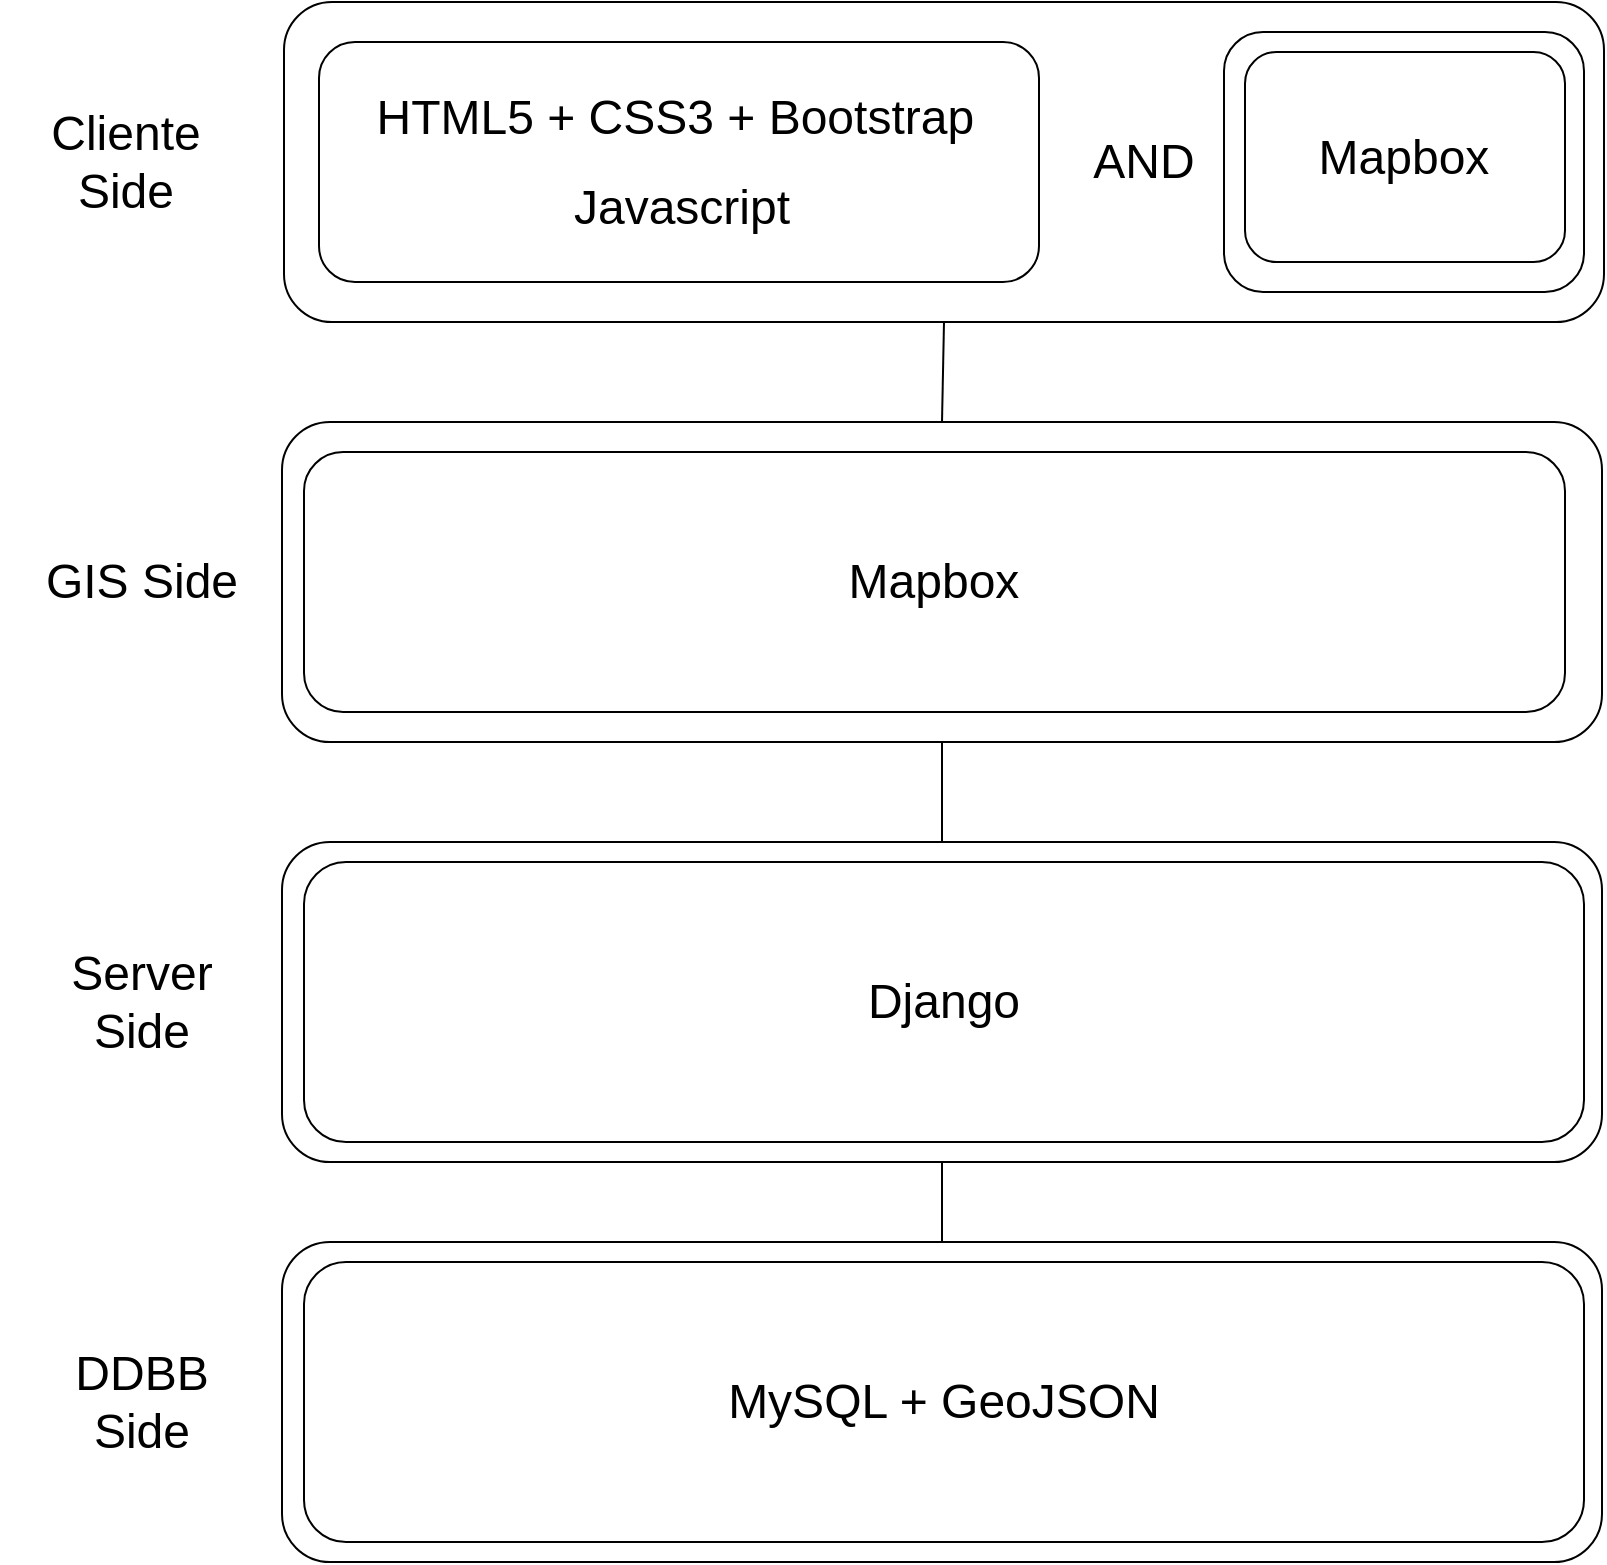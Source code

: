 <mxfile version="17.4.1" type="device"><diagram id="8WLds-BAEwIm1vF-UxHz" name="Page-1"><mxGraphModel dx="1662" dy="814" grid="1" gridSize="10" guides="1" tooltips="1" connect="1" arrows="1" fold="1" page="1" pageScale="1" pageWidth="827" pageHeight="1169" math="0" shadow="0"><root><mxCell id="0"/><mxCell id="1" parent="0"/><mxCell id="u8bwzOnkcAJJS9vUKh3x-2" value="" style="rounded=1;whiteSpace=wrap;html=1;" parent="1" vertex="1"><mxGeometry x="149" y="650" width="660" height="160" as="geometry"/></mxCell><mxCell id="u8bwzOnkcAJJS9vUKh3x-3" value="&lt;font style=&quot;font-size: 24px&quot;&gt;Server Side&lt;/font&gt;" style="text;html=1;strokeColor=none;fillColor=none;align=center;verticalAlign=middle;whiteSpace=wrap;rounded=0;" parent="1" vertex="1"><mxGeometry x="19" y="682.5" width="120" height="95" as="geometry"/></mxCell><mxCell id="u8bwzOnkcAJJS9vUKh3x-4" value="&lt;span style=&quot;font-size: 24px&quot;&gt;DDBB Side&lt;/span&gt;" style="text;html=1;strokeColor=none;fillColor=none;align=center;verticalAlign=middle;whiteSpace=wrap;rounded=0;" parent="1" vertex="1"><mxGeometry x="19" y="882.5" width="120" height="95" as="geometry"/></mxCell><mxCell id="u8bwzOnkcAJJS9vUKh3x-5" value="" style="rounded=1;whiteSpace=wrap;html=1;" parent="1" vertex="1"><mxGeometry x="149" y="850" width="660" height="160" as="geometry"/></mxCell><mxCell id="u8bwzOnkcAJJS9vUKh3x-6" value="" style="rounded=1;whiteSpace=wrap;html=1;" parent="1" vertex="1"><mxGeometry x="160" y="860" width="640" height="140" as="geometry"/></mxCell><mxCell id="u8bwzOnkcAJJS9vUKh3x-8" value="MySQL + GeoJSON" style="text;html=1;strokeColor=none;fillColor=none;align=center;verticalAlign=middle;whiteSpace=wrap;rounded=0;fontSize=24;" parent="1" vertex="1"><mxGeometry x="370" y="915" width="220" height="30" as="geometry"/></mxCell><mxCell id="u8bwzOnkcAJJS9vUKh3x-11" value="" style="endArrow=none;html=1;rounded=0;fontSize=24;exitX=0.5;exitY=0;exitDx=0;exitDy=0;entryX=0.5;entryY=1;entryDx=0;entryDy=0;" parent="1" source="u8bwzOnkcAJJS9vUKh3x-5" target="u8bwzOnkcAJJS9vUKh3x-2" edge="1"><mxGeometry width="50" height="50" relative="1" as="geometry"><mxPoint x="390" y="750" as="sourcePoint"/><mxPoint x="440" y="700" as="targetPoint"/></mxGeometry></mxCell><mxCell id="u8bwzOnkcAJJS9vUKh3x-12" value="" style="rounded=1;whiteSpace=wrap;html=1;fontSize=24;" parent="1" vertex="1"><mxGeometry x="160" y="660" width="640" height="140" as="geometry"/></mxCell><mxCell id="u8bwzOnkcAJJS9vUKh3x-15" value="Django" style="text;html=1;strokeColor=none;fillColor=none;align=center;verticalAlign=middle;whiteSpace=wrap;rounded=0;fontSize=24;" parent="1" vertex="1"><mxGeometry x="425" y="715" width="110" height="30" as="geometry"/></mxCell><mxCell id="u8bwzOnkcAJJS9vUKh3x-32" value="" style="rounded=1;whiteSpace=wrap;html=1;" parent="1" vertex="1"><mxGeometry x="149" y="440" width="660" height="160" as="geometry"/></mxCell><mxCell id="u8bwzOnkcAJJS9vUKh3x-33" value="&lt;font style=&quot;font-size: 24px&quot;&gt;GIS Side&lt;/font&gt;" style="text;html=1;strokeColor=none;fillColor=none;align=center;verticalAlign=middle;whiteSpace=wrap;rounded=0;fontSize=18;" parent="1" vertex="1"><mxGeometry x="24" y="490" width="110" height="60" as="geometry"/></mxCell><mxCell id="u8bwzOnkcAJJS9vUKh3x-41" value="" style="endArrow=none;html=1;rounded=0;fontSize=24;entryX=0.5;entryY=1;entryDx=0;entryDy=0;exitX=0.5;exitY=0;exitDx=0;exitDy=0;" parent="1" source="u8bwzOnkcAJJS9vUKh3x-2" target="u8bwzOnkcAJJS9vUKh3x-32" edge="1"><mxGeometry width="50" height="50" relative="1" as="geometry"><mxPoint x="310" y="610" as="sourcePoint"/><mxPoint x="360" y="560" as="targetPoint"/></mxGeometry></mxCell><mxCell id="u8bwzOnkcAJJS9vUKh3x-43" value="" style="rounded=1;whiteSpace=wrap;html=1;" parent="1" vertex="1"><mxGeometry x="150" y="230" width="660" height="160" as="geometry"/></mxCell><mxCell id="u8bwzOnkcAJJS9vUKh3x-44" value="&lt;font style=&quot;font-size: 24px&quot;&gt;Cliente Side&lt;/font&gt;" style="text;html=1;strokeColor=none;fillColor=none;align=center;verticalAlign=middle;whiteSpace=wrap;rounded=0;fontSize=18;" parent="1" vertex="1"><mxGeometry x="8" y="280" width="126" height="60" as="geometry"/></mxCell><mxCell id="u8bwzOnkcAJJS9vUKh3x-47" value="" style="rounded=1;whiteSpace=wrap;html=1;" parent="1" vertex="1"><mxGeometry x="160" y="455" width="630.5" height="130" as="geometry"/></mxCell><mxCell id="u8bwzOnkcAJJS9vUKh3x-48" value="&lt;font style=&quot;font-size: 24px&quot;&gt;Mapbox&lt;/font&gt;" style="text;html=1;strokeColor=none;fillColor=none;align=center;verticalAlign=middle;whiteSpace=wrap;rounded=0;fontSize=18;" parent="1" vertex="1"><mxGeometry x="410" y="500" width="130" height="40" as="geometry"/></mxCell><mxCell id="u8bwzOnkcAJJS9vUKh3x-49" value="" style="rounded=1;whiteSpace=wrap;html=1;" parent="1" vertex="1"><mxGeometry x="620" y="245" width="180" height="130" as="geometry"/></mxCell><mxCell id="u8bwzOnkcAJJS9vUKh3x-51" value="AND" style="text;html=1;strokeColor=none;fillColor=none;align=center;verticalAlign=middle;whiteSpace=wrap;rounded=0;fontSize=24;" parent="1" vertex="1"><mxGeometry x="550" y="295" width="60" height="30" as="geometry"/></mxCell><mxCell id="u8bwzOnkcAJJS9vUKh3x-53" value="" style="rounded=1;whiteSpace=wrap;html=1;" parent="1" vertex="1"><mxGeometry x="167.5" y="250" width="360" height="120" as="geometry"/></mxCell><mxCell id="u8bwzOnkcAJJS9vUKh3x-59" value="" style="rounded=1;whiteSpace=wrap;html=1;" parent="1" vertex="1"><mxGeometry x="630.5" y="255" width="160" height="105" as="geometry"/></mxCell><mxCell id="u8bwzOnkcAJJS9vUKh3x-54" value="&lt;span style=&quot;font-size: 24px&quot;&gt;HTML5 + CSS3 + Bootstrap&amp;nbsp;&lt;/span&gt;" style="text;html=1;strokeColor=none;fillColor=none;align=center;verticalAlign=middle;whiteSpace=wrap;rounded=0;fontSize=18;" parent="1" vertex="1"><mxGeometry x="177.5" y="250" width="342" height="75" as="geometry"/></mxCell><mxCell id="u8bwzOnkcAJJS9vUKh3x-56" value="&lt;span style=&quot;font-size: 24px&quot;&gt;Javascript&lt;/span&gt;" style="text;html=1;strokeColor=none;fillColor=none;align=center;verticalAlign=middle;whiteSpace=wrap;rounded=0;fontSize=18;" parent="1" vertex="1"><mxGeometry x="177.5" y="295" width="342" height="75" as="geometry"/></mxCell><mxCell id="u8bwzOnkcAJJS9vUKh3x-57" value="" style="endArrow=none;html=1;rounded=0;fontSize=24;entryX=0.5;entryY=1;entryDx=0;entryDy=0;exitX=0.5;exitY=0;exitDx=0;exitDy=0;" parent="1" source="u8bwzOnkcAJJS9vUKh3x-32" target="u8bwzOnkcAJJS9vUKh3x-43" edge="1"><mxGeometry width="50" height="50" relative="1" as="geometry"><mxPoint x="480" y="450" as="sourcePoint"/><mxPoint x="580" y="470" as="targetPoint"/></mxGeometry></mxCell><mxCell id="u8bwzOnkcAJJS9vUKh3x-50" value="&lt;font style=&quot;font-size: 24px&quot;&gt;Mapbox&lt;/font&gt;" style="text;html=1;strokeColor=none;fillColor=none;align=center;verticalAlign=middle;whiteSpace=wrap;rounded=0;fontSize=18;" parent="1" vertex="1"><mxGeometry x="661" y="255" width="98" height="105" as="geometry"/></mxCell></root></mxGraphModel></diagram></mxfile>